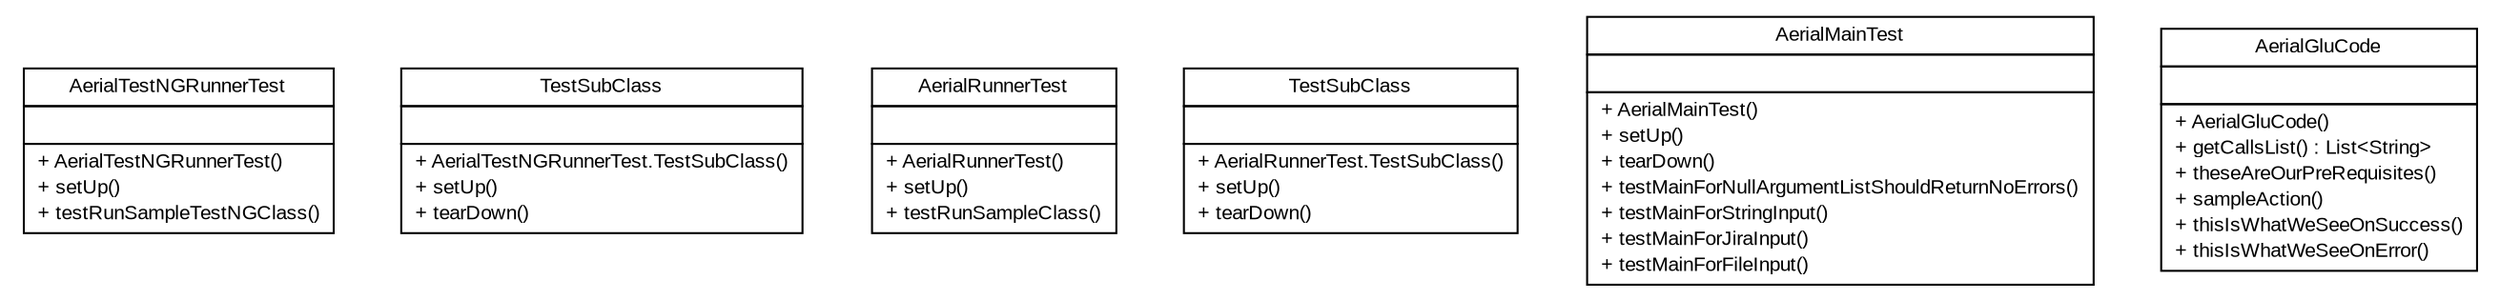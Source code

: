 #!/usr/local/bin/dot
#
# Class diagram 
# Generated by UMLGraph version R5_6 (http://www.umlgraph.org/)
#

digraph G {
	edge [fontname="arial",fontsize=10,labelfontname="arial",labelfontsize=10];
	node [fontname="arial",fontsize=10,shape=plaintext];
	nodesep=0.25;
	ranksep=0.5;
	// com.github.mkolisnyk.aerial.AerialTestNGRunnerTest
	c0 [label=<<table title="com.github.mkolisnyk.aerial.AerialTestNGRunnerTest" border="0" cellborder="1" cellspacing="0" cellpadding="2" port="p" href="./AerialTestNGRunnerTest.html">
		<tr><td><table border="0" cellspacing="0" cellpadding="1">
<tr><td align="center" balign="center"> AerialTestNGRunnerTest </td></tr>
		</table></td></tr>
		<tr><td><table border="0" cellspacing="0" cellpadding="1">
<tr><td align="left" balign="left">  </td></tr>
		</table></td></tr>
		<tr><td><table border="0" cellspacing="0" cellpadding="1">
<tr><td align="left" balign="left"> + AerialTestNGRunnerTest() </td></tr>
<tr><td align="left" balign="left"> + setUp() </td></tr>
<tr><td align="left" balign="left"> + testRunSampleTestNGClass() </td></tr>
		</table></td></tr>
		</table>>, URL="./AerialTestNGRunnerTest.html", fontname="arial", fontcolor="black", fontsize=10.0];
	// com.github.mkolisnyk.aerial.AerialTestNGRunnerTest.TestSubClass
	c1 [label=<<table title="com.github.mkolisnyk.aerial.AerialTestNGRunnerTest.TestSubClass" border="0" cellborder="1" cellspacing="0" cellpadding="2" port="p" href="./AerialTestNGRunnerTest.TestSubClass.html">
		<tr><td><table border="0" cellspacing="0" cellpadding="1">
<tr><td align="center" balign="center"> TestSubClass </td></tr>
		</table></td></tr>
		<tr><td><table border="0" cellspacing="0" cellpadding="1">
<tr><td align="left" balign="left">  </td></tr>
		</table></td></tr>
		<tr><td><table border="0" cellspacing="0" cellpadding="1">
<tr><td align="left" balign="left"> + AerialTestNGRunnerTest.TestSubClass() </td></tr>
<tr><td align="left" balign="left"> + setUp() </td></tr>
<tr><td align="left" balign="left"> + tearDown() </td></tr>
		</table></td></tr>
		</table>>, URL="./AerialTestNGRunnerTest.TestSubClass.html", fontname="arial", fontcolor="black", fontsize=10.0];
	// com.github.mkolisnyk.aerial.AerialRunnerTest
	c2 [label=<<table title="com.github.mkolisnyk.aerial.AerialRunnerTest" border="0" cellborder="1" cellspacing="0" cellpadding="2" port="p" href="./AerialRunnerTest.html">
		<tr><td><table border="0" cellspacing="0" cellpadding="1">
<tr><td align="center" balign="center"> AerialRunnerTest </td></tr>
		</table></td></tr>
		<tr><td><table border="0" cellspacing="0" cellpadding="1">
<tr><td align="left" balign="left">  </td></tr>
		</table></td></tr>
		<tr><td><table border="0" cellspacing="0" cellpadding="1">
<tr><td align="left" balign="left"> + AerialRunnerTest() </td></tr>
<tr><td align="left" balign="left"> + setUp() </td></tr>
<tr><td align="left" balign="left"> + testRunSampleClass() </td></tr>
		</table></td></tr>
		</table>>, URL="./AerialRunnerTest.html", fontname="arial", fontcolor="black", fontsize=10.0];
	// com.github.mkolisnyk.aerial.AerialRunnerTest.TestSubClass
	c3 [label=<<table title="com.github.mkolisnyk.aerial.AerialRunnerTest.TestSubClass" border="0" cellborder="1" cellspacing="0" cellpadding="2" port="p" href="./AerialRunnerTest.TestSubClass.html">
		<tr><td><table border="0" cellspacing="0" cellpadding="1">
<tr><td align="center" balign="center"> TestSubClass </td></tr>
		</table></td></tr>
		<tr><td><table border="0" cellspacing="0" cellpadding="1">
<tr><td align="left" balign="left">  </td></tr>
		</table></td></tr>
		<tr><td><table border="0" cellspacing="0" cellpadding="1">
<tr><td align="left" balign="left"> + AerialRunnerTest.TestSubClass() </td></tr>
<tr><td align="left" balign="left"> + setUp() </td></tr>
<tr><td align="left" balign="left"> + tearDown() </td></tr>
		</table></td></tr>
		</table>>, URL="./AerialRunnerTest.TestSubClass.html", fontname="arial", fontcolor="black", fontsize=10.0];
	// com.github.mkolisnyk.aerial.AerialMainTest
	c4 [label=<<table title="com.github.mkolisnyk.aerial.AerialMainTest" border="0" cellborder="1" cellspacing="0" cellpadding="2" port="p" href="./AerialMainTest.html">
		<tr><td><table border="0" cellspacing="0" cellpadding="1">
<tr><td align="center" balign="center"> AerialMainTest </td></tr>
		</table></td></tr>
		<tr><td><table border="0" cellspacing="0" cellpadding="1">
<tr><td align="left" balign="left">  </td></tr>
		</table></td></tr>
		<tr><td><table border="0" cellspacing="0" cellpadding="1">
<tr><td align="left" balign="left"> + AerialMainTest() </td></tr>
<tr><td align="left" balign="left"> + setUp() </td></tr>
<tr><td align="left" balign="left"> + tearDown() </td></tr>
<tr><td align="left" balign="left"> + testMainForNullArgumentListShouldReturnNoErrors() </td></tr>
<tr><td align="left" balign="left"> + testMainForStringInput() </td></tr>
<tr><td align="left" balign="left"> + testMainForJiraInput() </td></tr>
<tr><td align="left" balign="left"> + testMainForFileInput() </td></tr>
		</table></td></tr>
		</table>>, URL="./AerialMainTest.html", fontname="arial", fontcolor="black", fontsize=10.0];
	// com.github.mkolisnyk.aerial.AerialGluCode
	c5 [label=<<table title="com.github.mkolisnyk.aerial.AerialGluCode" border="0" cellborder="1" cellspacing="0" cellpadding="2" port="p" href="./AerialGluCode.html">
		<tr><td><table border="0" cellspacing="0" cellpadding="1">
<tr><td align="center" balign="center"> AerialGluCode </td></tr>
		</table></td></tr>
		<tr><td><table border="0" cellspacing="0" cellpadding="1">
<tr><td align="left" balign="left">  </td></tr>
		</table></td></tr>
		<tr><td><table border="0" cellspacing="0" cellpadding="1">
<tr><td align="left" balign="left"> + AerialGluCode() </td></tr>
<tr><td align="left" balign="left"> + getCallsList() : List&lt;String&gt; </td></tr>
<tr><td align="left" balign="left"> + theseAreOurPreRequisites() </td></tr>
<tr><td align="left" balign="left"> + sampleAction() </td></tr>
<tr><td align="left" balign="left"> + thisIsWhatWeSeeOnSuccess() </td></tr>
<tr><td align="left" balign="left"> + thisIsWhatWeSeeOnError() </td></tr>
		</table></td></tr>
		</table>>, URL="./AerialGluCode.html", fontname="arial", fontcolor="black", fontsize=10.0];
}

